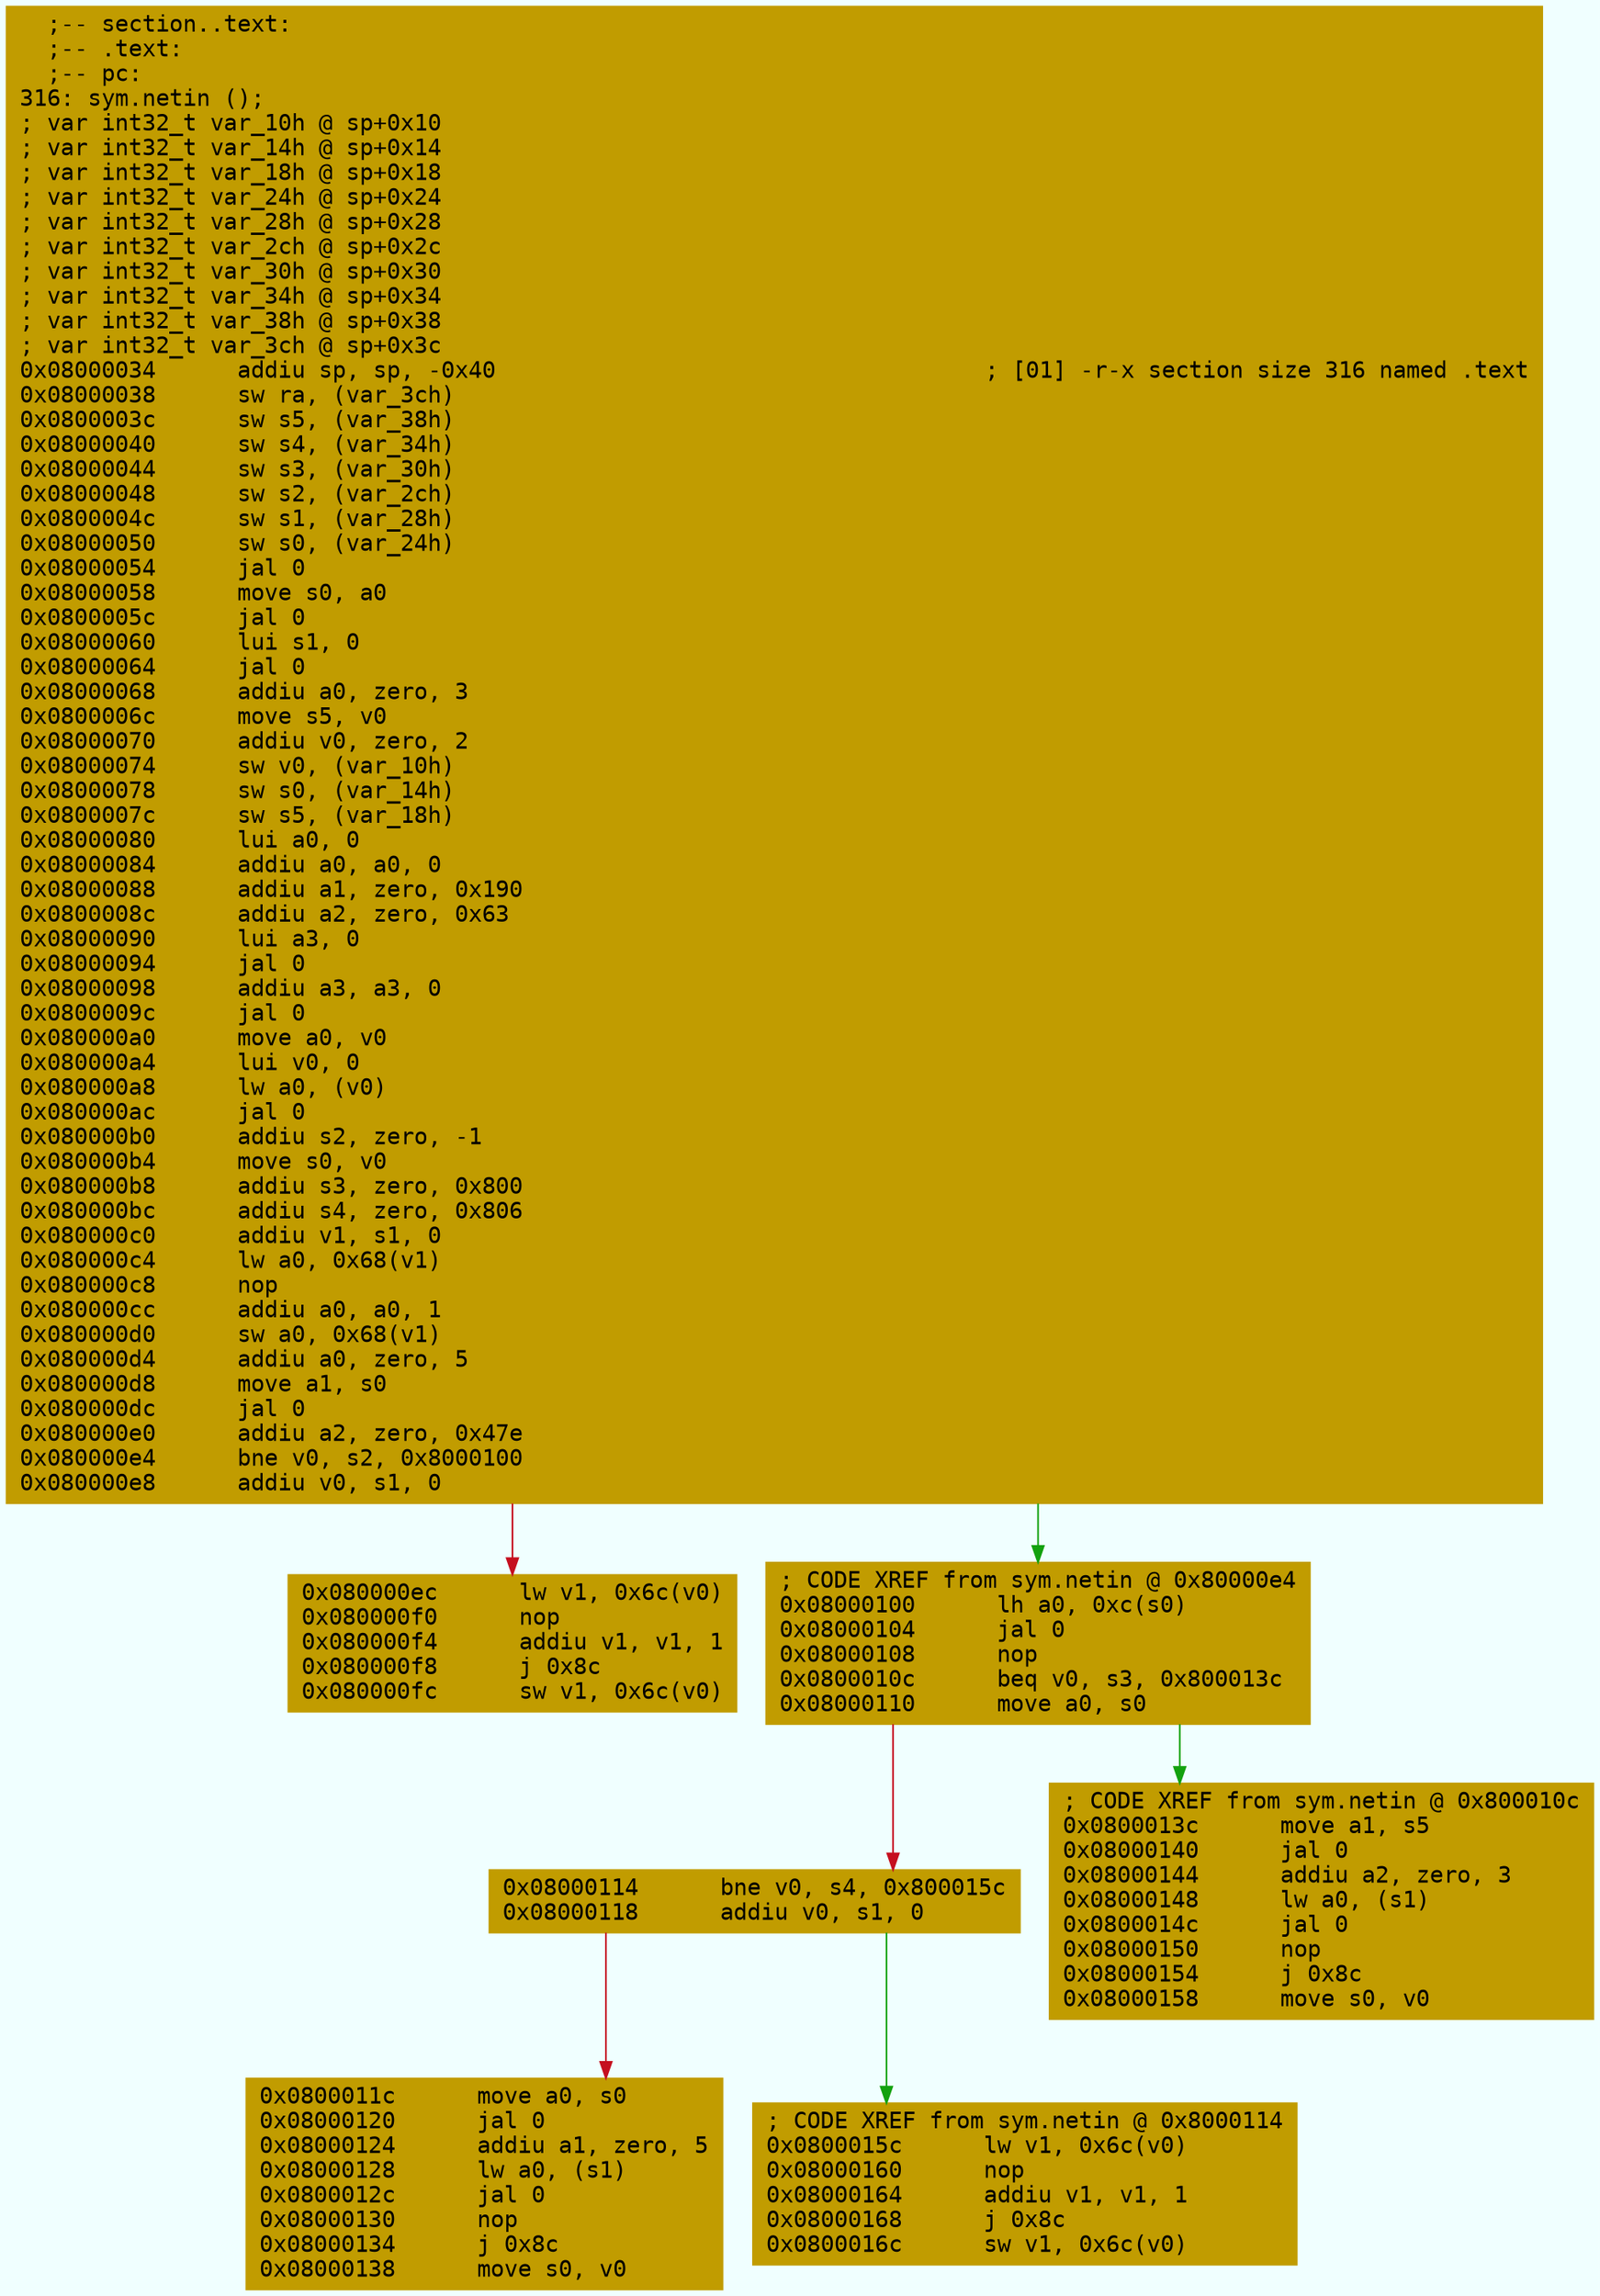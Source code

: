 digraph code {
	graph [bgcolor=azure fontsize=8 fontname="Courier" splines="ortho"];
	node [fillcolor=gray style=filled shape=box];
	edge [arrowhead="normal"];
	"0x08000034" [URL="sym.netin/0x08000034", fillcolor="#c19c00",color="#c19c00", fontname="Courier",label="  ;-- section..text:\l  ;-- .text:\l  ;-- pc:\l316: sym.netin ();\l; var int32_t var_10h @ sp+0x10\l; var int32_t var_14h @ sp+0x14\l; var int32_t var_18h @ sp+0x18\l; var int32_t var_24h @ sp+0x24\l; var int32_t var_28h @ sp+0x28\l; var int32_t var_2ch @ sp+0x2c\l; var int32_t var_30h @ sp+0x30\l; var int32_t var_34h @ sp+0x34\l; var int32_t var_38h @ sp+0x38\l; var int32_t var_3ch @ sp+0x3c\l0x08000034      addiu sp, sp, -0x40                                    ; [01] -r-x section size 316 named .text\l0x08000038      sw ra, (var_3ch)\l0x0800003c      sw s5, (var_38h)\l0x08000040      sw s4, (var_34h)\l0x08000044      sw s3, (var_30h)\l0x08000048      sw s2, (var_2ch)\l0x0800004c      sw s1, (var_28h)\l0x08000050      sw s0, (var_24h)\l0x08000054      jal 0\l0x08000058      move s0, a0\l0x0800005c      jal 0\l0x08000060      lui s1, 0\l0x08000064      jal 0\l0x08000068      addiu a0, zero, 3\l0x0800006c      move s5, v0\l0x08000070      addiu v0, zero, 2\l0x08000074      sw v0, (var_10h)\l0x08000078      sw s0, (var_14h)\l0x0800007c      sw s5, (var_18h)\l0x08000080      lui a0, 0\l0x08000084      addiu a0, a0, 0\l0x08000088      addiu a1, zero, 0x190\l0x0800008c      addiu a2, zero, 0x63\l0x08000090      lui a3, 0\l0x08000094      jal 0\l0x08000098      addiu a3, a3, 0\l0x0800009c      jal 0\l0x080000a0      move a0, v0\l0x080000a4      lui v0, 0\l0x080000a8      lw a0, (v0)\l0x080000ac      jal 0\l0x080000b0      addiu s2, zero, -1\l0x080000b4      move s0, v0\l0x080000b8      addiu s3, zero, 0x800\l0x080000bc      addiu s4, zero, 0x806\l0x080000c0      addiu v1, s1, 0\l0x080000c4      lw a0, 0x68(v1)\l0x080000c8      nop\l0x080000cc      addiu a0, a0, 1\l0x080000d0      sw a0, 0x68(v1)\l0x080000d4      addiu a0, zero, 5\l0x080000d8      move a1, s0\l0x080000dc      jal 0\l0x080000e0      addiu a2, zero, 0x47e\l0x080000e4      bne v0, s2, 0x8000100\l0x080000e8      addiu v0, s1, 0\l"]
	"0x080000ec" [URL="sym.netin/0x080000ec", fillcolor="#c19c00",color="#c19c00", fontname="Courier",label="0x080000ec      lw v1, 0x6c(v0)\l0x080000f0      nop\l0x080000f4      addiu v1, v1, 1\l0x080000f8      j 0x8c\l0x080000fc      sw v1, 0x6c(v0)\l"]
	"0x08000100" [URL="sym.netin/0x08000100", fillcolor="#c19c00",color="#c19c00", fontname="Courier",label="; CODE XREF from sym.netin @ 0x80000e4\l0x08000100      lh a0, 0xc(s0)\l0x08000104      jal 0\l0x08000108      nop\l0x0800010c      beq v0, s3, 0x800013c\l0x08000110      move a0, s0\l"]
	"0x08000114" [URL="sym.netin/0x08000114", fillcolor="#c19c00",color="#c19c00", fontname="Courier",label="0x08000114      bne v0, s4, 0x800015c\l0x08000118      addiu v0, s1, 0\l"]
	"0x0800011c" [URL="sym.netin/0x0800011c", fillcolor="#c19c00",color="#c19c00", fontname="Courier",label="0x0800011c      move a0, s0\l0x08000120      jal 0\l0x08000124      addiu a1, zero, 5\l0x08000128      lw a0, (s1)\l0x0800012c      jal 0\l0x08000130      nop\l0x08000134      j 0x8c\l0x08000138      move s0, v0\l"]
	"0x0800013c" [URL="sym.netin/0x0800013c", fillcolor="#c19c00",color="#c19c00", fontname="Courier",label="; CODE XREF from sym.netin @ 0x800010c\l0x0800013c      move a1, s5\l0x08000140      jal 0\l0x08000144      addiu a2, zero, 3\l0x08000148      lw a0, (s1)\l0x0800014c      jal 0\l0x08000150      nop\l0x08000154      j 0x8c\l0x08000158      move s0, v0\l"]
	"0x0800015c" [URL="sym.netin/0x0800015c", fillcolor="#c19c00",color="#c19c00", fontname="Courier",label="; CODE XREF from sym.netin @ 0x8000114\l0x0800015c      lw v1, 0x6c(v0)\l0x08000160      nop\l0x08000164      addiu v1, v1, 1\l0x08000168      j 0x8c\l0x0800016c      sw v1, 0x6c(v0)\l"]
        "0x08000034" -> "0x08000100" [color="#13a10e"];
        "0x08000034" -> "0x080000ec" [color="#c50f1f"];
        "0x08000100" -> "0x0800013c" [color="#13a10e"];
        "0x08000100" -> "0x08000114" [color="#c50f1f"];
        "0x08000114" -> "0x0800015c" [color="#13a10e"];
        "0x08000114" -> "0x0800011c" [color="#c50f1f"];
}
